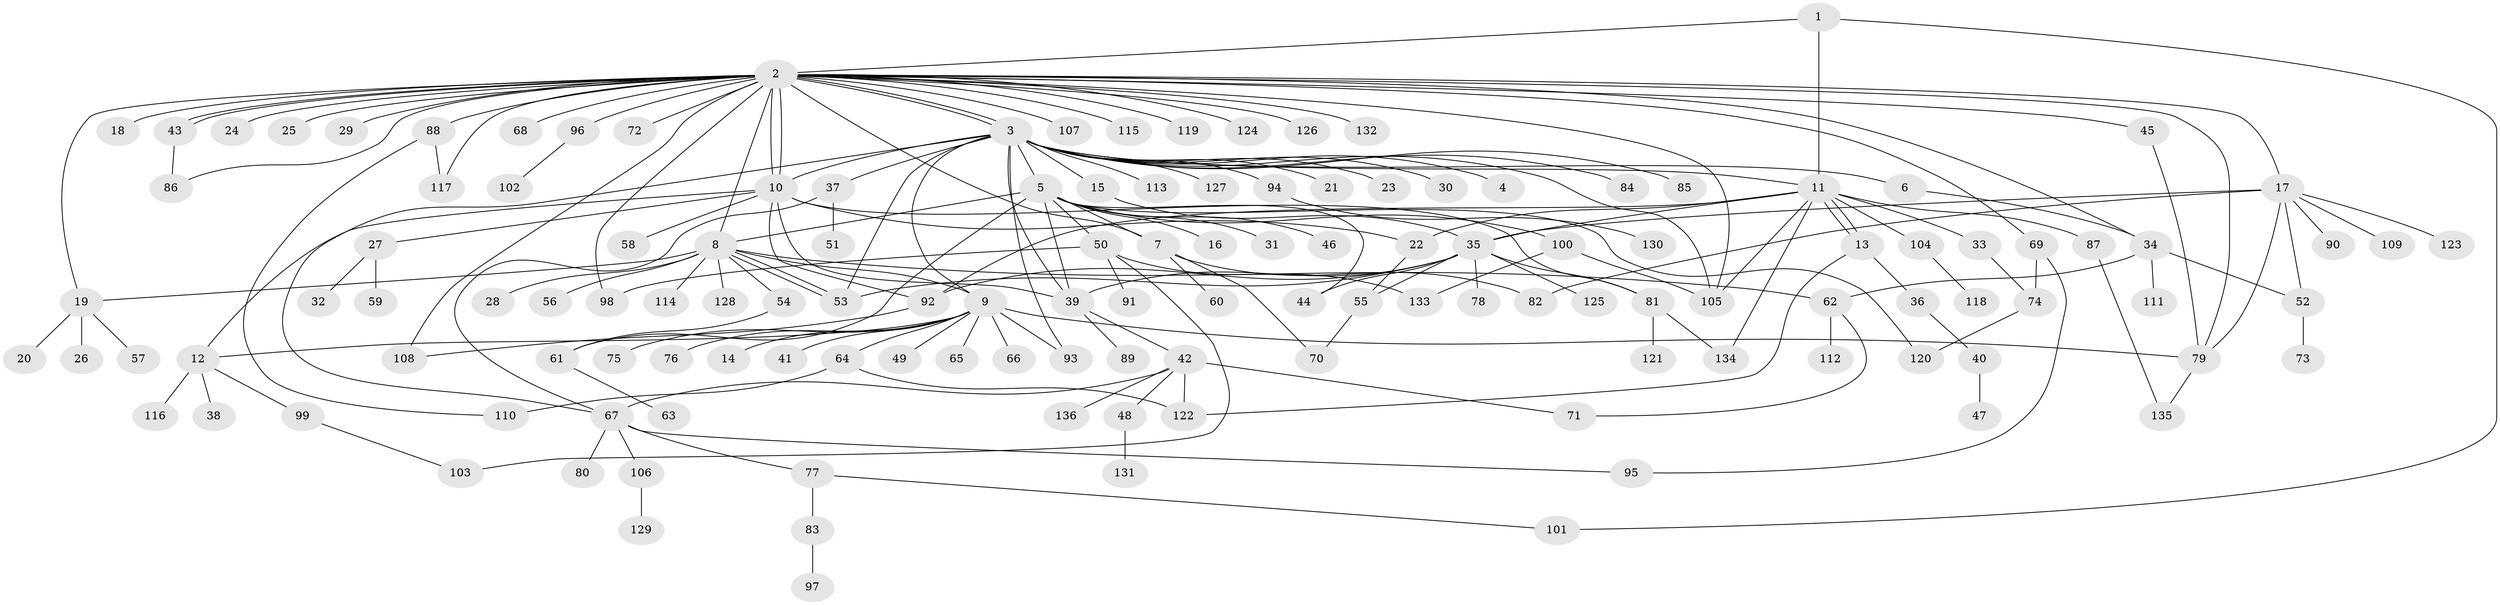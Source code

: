 // coarse degree distribution, {1: 0.8529411764705882, 2: 0.07352941176470588, 24: 0.014705882352941176, 18: 0.014705882352941176, 3: 0.014705882352941176, 26: 0.014705882352941176, 9: 0.014705882352941176}
// Generated by graph-tools (version 1.1) at 2025/50/03/04/25 21:50:55]
// undirected, 136 vertices, 191 edges
graph export_dot {
graph [start="1"]
  node [color=gray90,style=filled];
  1;
  2;
  3;
  4;
  5;
  6;
  7;
  8;
  9;
  10;
  11;
  12;
  13;
  14;
  15;
  16;
  17;
  18;
  19;
  20;
  21;
  22;
  23;
  24;
  25;
  26;
  27;
  28;
  29;
  30;
  31;
  32;
  33;
  34;
  35;
  36;
  37;
  38;
  39;
  40;
  41;
  42;
  43;
  44;
  45;
  46;
  47;
  48;
  49;
  50;
  51;
  52;
  53;
  54;
  55;
  56;
  57;
  58;
  59;
  60;
  61;
  62;
  63;
  64;
  65;
  66;
  67;
  68;
  69;
  70;
  71;
  72;
  73;
  74;
  75;
  76;
  77;
  78;
  79;
  80;
  81;
  82;
  83;
  84;
  85;
  86;
  87;
  88;
  89;
  90;
  91;
  92;
  93;
  94;
  95;
  96;
  97;
  98;
  99;
  100;
  101;
  102;
  103;
  104;
  105;
  106;
  107;
  108;
  109;
  110;
  111;
  112;
  113;
  114;
  115;
  116;
  117;
  118;
  119;
  120;
  121;
  122;
  123;
  124;
  125;
  126;
  127;
  128;
  129;
  130;
  131;
  132;
  133;
  134;
  135;
  136;
  1 -- 2;
  1 -- 11;
  1 -- 101;
  2 -- 3;
  2 -- 3;
  2 -- 7;
  2 -- 8;
  2 -- 10;
  2 -- 10;
  2 -- 17;
  2 -- 18;
  2 -- 19;
  2 -- 24;
  2 -- 25;
  2 -- 29;
  2 -- 34;
  2 -- 43;
  2 -- 43;
  2 -- 45;
  2 -- 68;
  2 -- 69;
  2 -- 72;
  2 -- 79;
  2 -- 86;
  2 -- 88;
  2 -- 96;
  2 -- 98;
  2 -- 105;
  2 -- 107;
  2 -- 108;
  2 -- 115;
  2 -- 117;
  2 -- 119;
  2 -- 124;
  2 -- 126;
  2 -- 132;
  3 -- 4;
  3 -- 5;
  3 -- 6;
  3 -- 9;
  3 -- 10;
  3 -- 11;
  3 -- 15;
  3 -- 21;
  3 -- 23;
  3 -- 30;
  3 -- 37;
  3 -- 39;
  3 -- 53;
  3 -- 67;
  3 -- 84;
  3 -- 85;
  3 -- 93;
  3 -- 94;
  3 -- 105;
  3 -- 113;
  3 -- 127;
  5 -- 7;
  5 -- 8;
  5 -- 16;
  5 -- 31;
  5 -- 39;
  5 -- 44;
  5 -- 46;
  5 -- 50;
  5 -- 61;
  5 -- 100;
  5 -- 120;
  6 -- 34;
  7 -- 60;
  7 -- 70;
  7 -- 82;
  8 -- 9;
  8 -- 19;
  8 -- 28;
  8 -- 53;
  8 -- 53;
  8 -- 54;
  8 -- 56;
  8 -- 62;
  8 -- 114;
  8 -- 128;
  9 -- 12;
  9 -- 14;
  9 -- 41;
  9 -- 49;
  9 -- 64;
  9 -- 65;
  9 -- 66;
  9 -- 75;
  9 -- 76;
  9 -- 79;
  9 -- 93;
  10 -- 12;
  10 -- 22;
  10 -- 27;
  10 -- 39;
  10 -- 58;
  10 -- 81;
  10 -- 92;
  11 -- 13;
  11 -- 13;
  11 -- 22;
  11 -- 33;
  11 -- 35;
  11 -- 87;
  11 -- 92;
  11 -- 104;
  11 -- 105;
  11 -- 134;
  12 -- 38;
  12 -- 99;
  12 -- 116;
  13 -- 36;
  13 -- 122;
  15 -- 35;
  17 -- 35;
  17 -- 52;
  17 -- 79;
  17 -- 82;
  17 -- 90;
  17 -- 109;
  17 -- 123;
  19 -- 20;
  19 -- 26;
  19 -- 57;
  22 -- 55;
  27 -- 32;
  27 -- 59;
  33 -- 74;
  34 -- 52;
  34 -- 62;
  34 -- 111;
  35 -- 39;
  35 -- 44;
  35 -- 53;
  35 -- 55;
  35 -- 78;
  35 -- 81;
  35 -- 92;
  35 -- 125;
  36 -- 40;
  37 -- 51;
  37 -- 67;
  39 -- 42;
  39 -- 89;
  40 -- 47;
  42 -- 48;
  42 -- 67;
  42 -- 71;
  42 -- 122;
  42 -- 136;
  43 -- 86;
  45 -- 79;
  48 -- 131;
  50 -- 91;
  50 -- 98;
  50 -- 103;
  50 -- 133;
  52 -- 73;
  54 -- 61;
  55 -- 70;
  61 -- 63;
  62 -- 71;
  62 -- 112;
  64 -- 110;
  64 -- 122;
  67 -- 77;
  67 -- 80;
  67 -- 95;
  67 -- 106;
  69 -- 74;
  69 -- 95;
  74 -- 120;
  77 -- 83;
  77 -- 101;
  79 -- 135;
  81 -- 121;
  81 -- 134;
  83 -- 97;
  87 -- 135;
  88 -- 110;
  88 -- 117;
  92 -- 108;
  94 -- 130;
  96 -- 102;
  99 -- 103;
  100 -- 105;
  100 -- 133;
  104 -- 118;
  106 -- 129;
}
